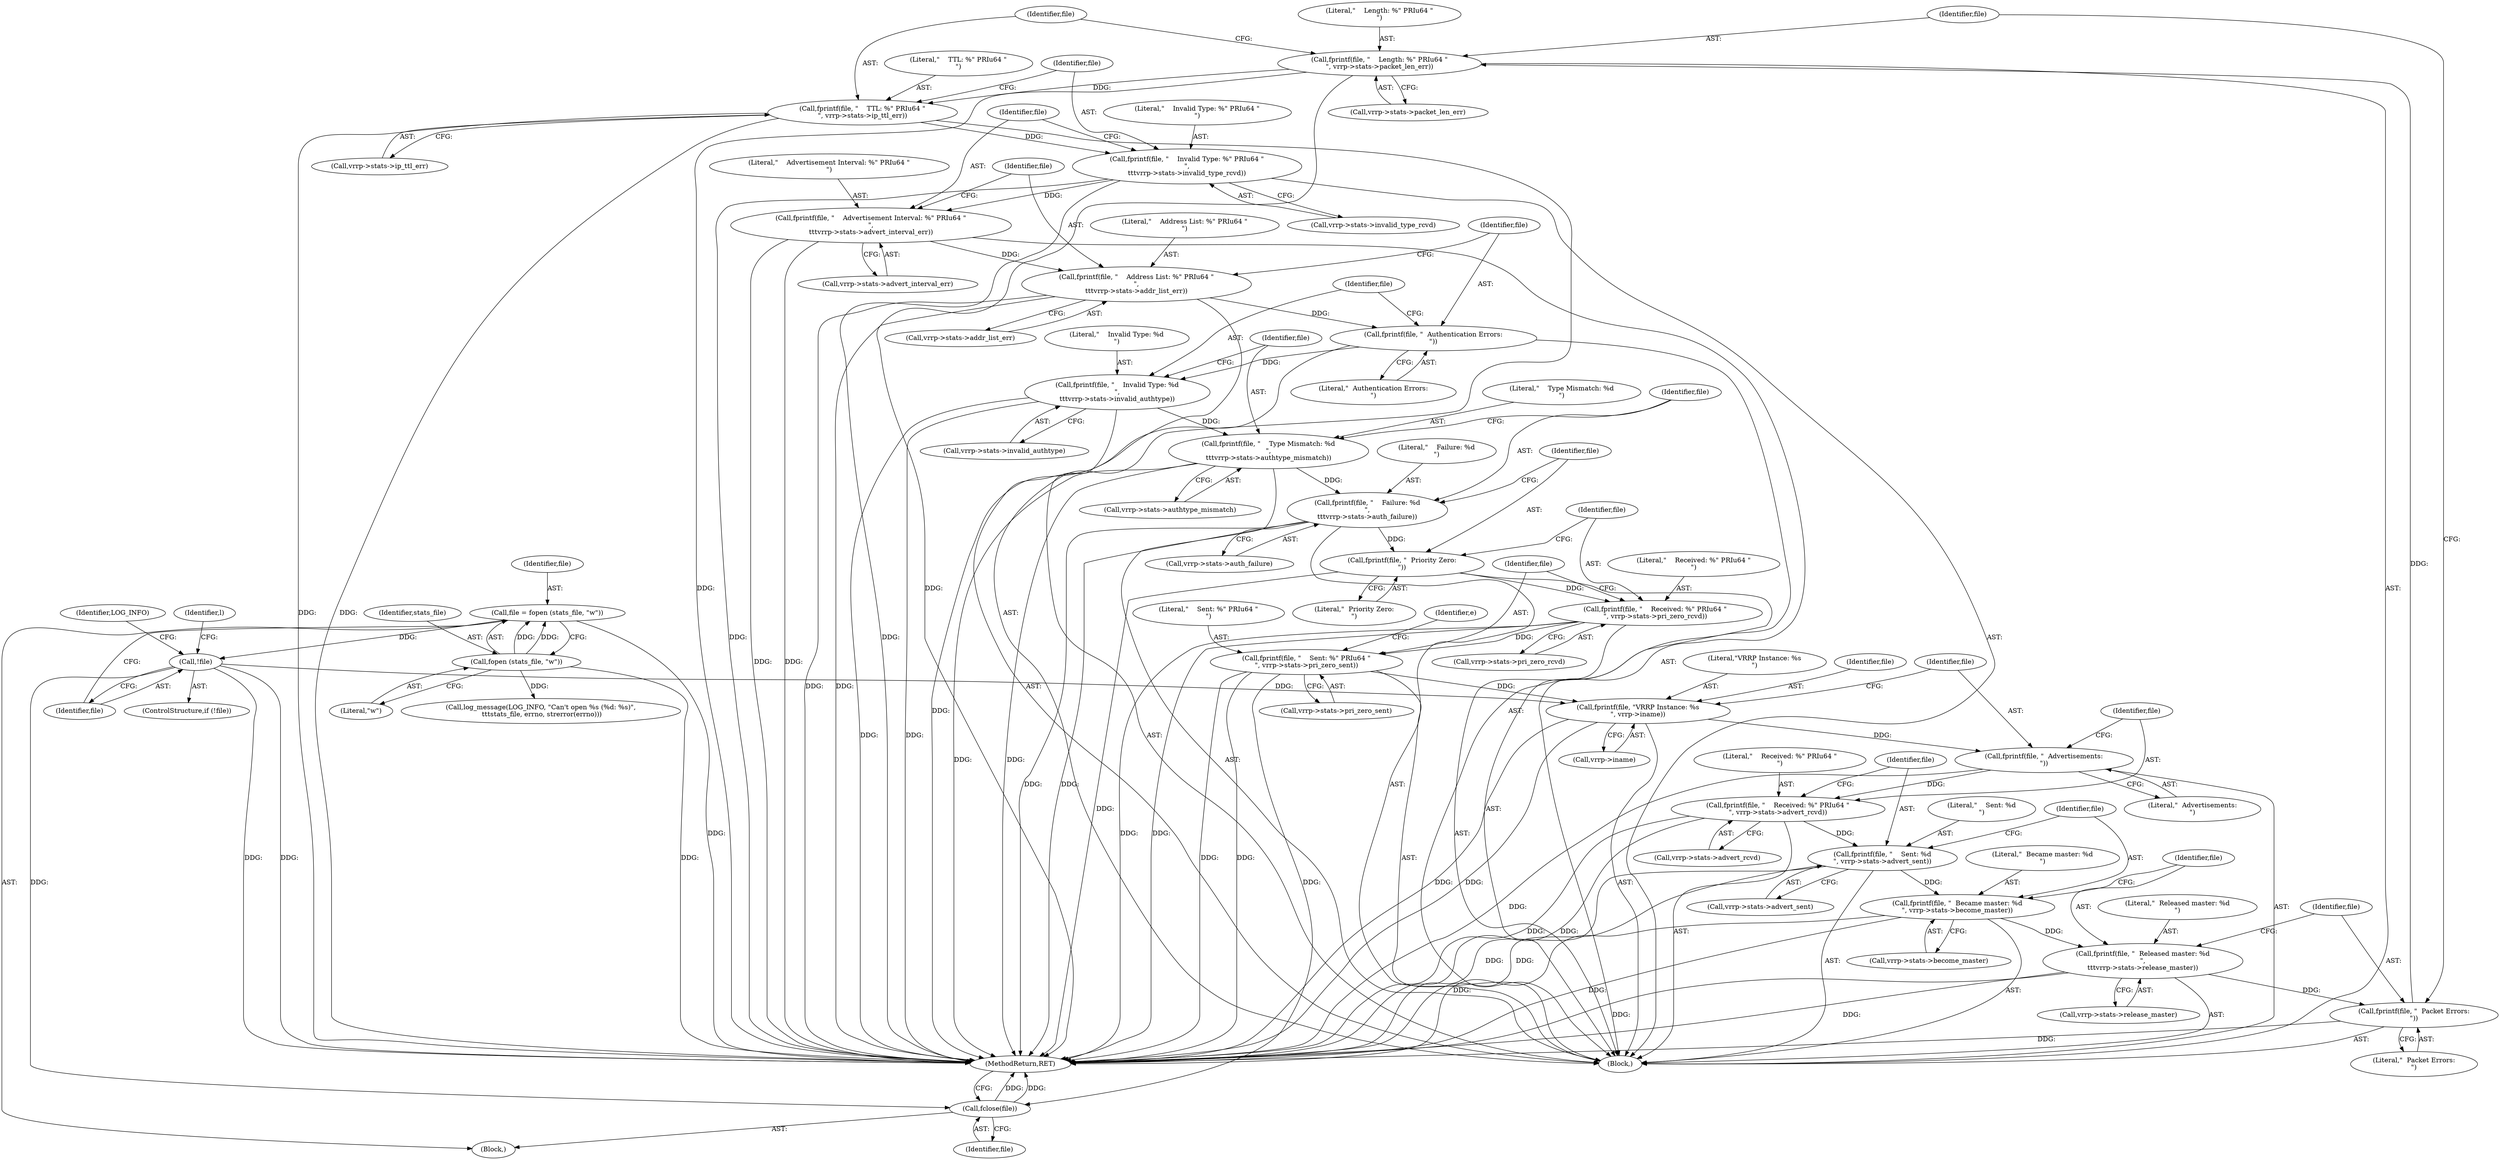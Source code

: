 digraph "0_keepalived_04f2d32871bb3b11d7dc024039952f2fe2750306_6@API" {
"1000186" [label="(Call,fprintf(file, \"    Length: %\" PRIu64 \"\n\", vrrp->stats->packet_len_err))"];
"1000183" [label="(Call,fprintf(file, \"  Packet Errors:\n\"))"];
"1000175" [label="(Call,fprintf(file, \"  Released master: %d\n\",\n\t\t\tvrrp->stats->release_master))"];
"1000167" [label="(Call,fprintf(file, \"  Became master: %d\n\", vrrp->stats->become_master))"];
"1000159" [label="(Call,fprintf(file, \"    Sent: %d\n\", vrrp->stats->advert_sent))"];
"1000151" [label="(Call,fprintf(file, \"    Received: %\" PRIu64 \"\n\", vrrp->stats->advert_rcvd))"];
"1000148" [label="(Call,fprintf(file, \"  Advertisements:\n\"))"];
"1000142" [label="(Call,fprintf(file, \"VRRP Instance: %s\n\", vrrp->iname))"];
"1000264" [label="(Call,fprintf(file, \"    Sent: %\" PRIu64 \"\n\", vrrp->stats->pri_zero_sent))"];
"1000256" [label="(Call,fprintf(file, \"    Received: %\" PRIu64 \"\n\", vrrp->stats->pri_zero_rcvd))"];
"1000253" [label="(Call,fprintf(file, \"  Priority Zero:\n\"))"];
"1000245" [label="(Call,fprintf(file, \"    Failure: %d\n\",\n\t\t\tvrrp->stats->auth_failure))"];
"1000237" [label="(Call,fprintf(file, \"    Type Mismatch: %d\n\",\n\t\t\tvrrp->stats->authtype_mismatch))"];
"1000229" [label="(Call,fprintf(file, \"    Invalid Type: %d\n\",\n\t\t\tvrrp->stats->invalid_authtype))"];
"1000226" [label="(Call,fprintf(file, \"  Authentication Errors:\n\"))"];
"1000218" [label="(Call,fprintf(file, \"    Address List: %\" PRIu64 \"\n\",\n\t\t\tvrrp->stats->addr_list_err))"];
"1000210" [label="(Call,fprintf(file, \"    Advertisement Interval: %\" PRIu64 \"\n\",\n\t\t\tvrrp->stats->advert_interval_err))"];
"1000202" [label="(Call,fprintf(file, \"    Invalid Type: %\" PRIu64 \"\n\",\n\t\t\tvrrp->stats->invalid_type_rcvd))"];
"1000194" [label="(Call,fprintf(file, \"    TTL: %\" PRIu64 \"\n\", vrrp->stats->ip_ttl_err))"];
"1000186" [label="(Call,fprintf(file, \"    Length: %\" PRIu64 \"\n\", vrrp->stats->packet_len_err))"];
"1000110" [label="(Call,!file)"];
"1000104" [label="(Call,file = fopen (stats_file, \"w\"))"];
"1000106" [label="(Call,fopen (stats_file, \"w\"))"];
"1000272" [label="(Call,fclose(file))"];
"1000195" [label="(Identifier,file)"];
"1000204" [label="(Literal,\"    Invalid Type: %\" PRIu64 \"\n\")"];
"1000104" [label="(Call,file = fopen (stats_file, \"w\"))"];
"1000110" [label="(Call,!file)"];
"1000178" [label="(Call,vrrp->stats->release_master)"];
"1000113" [label="(Call,log_message(LOG_INFO, \"Can't open %s (%d: %s)\",\n \t\t\tstats_file, errno, strerror(errno)))"];
"1000105" [label="(Identifier,file)"];
"1000162" [label="(Call,vrrp->stats->advert_sent)"];
"1000248" [label="(Call,vrrp->stats->auth_failure)"];
"1000196" [label="(Literal,\"    TTL: %\" PRIu64 \"\n\")"];
"1000194" [label="(Call,fprintf(file, \"    TTL: %\" PRIu64 \"\n\", vrrp->stats->ip_ttl_err))"];
"1000175" [label="(Call,fprintf(file, \"  Released master: %d\n\",\n\t\t\tvrrp->stats->release_master))"];
"1000219" [label="(Identifier,file)"];
"1000176" [label="(Identifier,file)"];
"1000137" [label="(Block,)"];
"1000150" [label="(Literal,\"  Advertisements:\n\")"];
"1000212" [label="(Literal,\"    Advertisement Interval: %\" PRIu64 \"\n\")"];
"1000253" [label="(Call,fprintf(file, \"  Priority Zero:\n\"))"];
"1000188" [label="(Literal,\"    Length: %\" PRIu64 \"\n\")"];
"1000256" [label="(Call,fprintf(file, \"    Received: %\" PRIu64 \"\n\", vrrp->stats->pri_zero_rcvd))"];
"1000226" [label="(Call,fprintf(file, \"  Authentication Errors:\n\"))"];
"1000154" [label="(Call,vrrp->stats->advert_rcvd)"];
"1000152" [label="(Identifier,file)"];
"1000246" [label="(Identifier,file)"];
"1000240" [label="(Call,vrrp->stats->authtype_mismatch)"];
"1000247" [label="(Literal,\"    Failure: %d\n\")"];
"1000151" [label="(Call,fprintf(file, \"    Received: %\" PRIu64 \"\n\", vrrp->stats->advert_rcvd))"];
"1000148" [label="(Call,fprintf(file, \"  Advertisements:\n\"))"];
"1000107" [label="(Identifier,stats_file)"];
"1000239" [label="(Literal,\"    Type Mismatch: %d\n\")"];
"1000145" [label="(Call,vrrp->iname)"];
"1000177" [label="(Literal,\"  Released master: %d\n\")"];
"1000106" [label="(Call,fopen (stats_file, \"w\"))"];
"1000168" [label="(Identifier,file)"];
"1000220" [label="(Literal,\"    Address List: %\" PRIu64 \"\n\")"];
"1000161" [label="(Literal,\"    Sent: %d\n\")"];
"1000111" [label="(Identifier,file)"];
"1000227" [label="(Identifier,file)"];
"1000273" [label="(Identifier,file)"];
"1000149" [label="(Identifier,file)"];
"1000267" [label="(Call,vrrp->stats->pri_zero_sent)"];
"1000108" [label="(Literal,\"w\")"];
"1000203" [label="(Identifier,file)"];
"1000153" [label="(Literal,\"    Received: %\" PRIu64 \"\n\")"];
"1000228" [label="(Literal,\"  Authentication Errors:\n\")"];
"1000230" [label="(Identifier,file)"];
"1000187" [label="(Identifier,file)"];
"1000232" [label="(Call,vrrp->stats->invalid_authtype)"];
"1000274" [label="(MethodReturn,RET)"];
"1000218" [label="(Call,fprintf(file, \"    Address List: %\" PRIu64 \"\n\",\n\t\t\tvrrp->stats->addr_list_err))"];
"1000221" [label="(Call,vrrp->stats->addr_list_err)"];
"1000245" [label="(Call,fprintf(file, \"    Failure: %d\n\",\n\t\t\tvrrp->stats->auth_failure))"];
"1000266" [label="(Literal,\"    Sent: %\" PRIu64 \"\n\")"];
"1000238" [label="(Identifier,file)"];
"1000136" [label="(Identifier,e)"];
"1000197" [label="(Call,vrrp->stats->ip_ttl_err)"];
"1000144" [label="(Literal,\"VRRP Instance: %s\n\")"];
"1000184" [label="(Identifier,file)"];
"1000264" [label="(Call,fprintf(file, \"    Sent: %\" PRIu64 \"\n\", vrrp->stats->pri_zero_sent))"];
"1000229" [label="(Call,fprintf(file, \"    Invalid Type: %d\n\",\n\t\t\tvrrp->stats->invalid_authtype))"];
"1000272" [label="(Call,fclose(file))"];
"1000143" [label="(Identifier,file)"];
"1000186" [label="(Call,fprintf(file, \"    Length: %\" PRIu64 \"\n\", vrrp->stats->packet_len_err))"];
"1000170" [label="(Call,vrrp->stats->become_master)"];
"1000258" [label="(Literal,\"    Received: %\" PRIu64 \"\n\")"];
"1000160" [label="(Identifier,file)"];
"1000185" [label="(Literal,\"  Packet Errors:\n\")"];
"1000211" [label="(Identifier,file)"];
"1000183" [label="(Call,fprintf(file, \"  Packet Errors:\n\"))"];
"1000255" [label="(Literal,\"  Priority Zero:\n\")"];
"1000114" [label="(Identifier,LOG_INFO)"];
"1000231" [label="(Literal,\"    Invalid Type: %d\n\")"];
"1000265" [label="(Identifier,file)"];
"1000202" [label="(Call,fprintf(file, \"    Invalid Type: %\" PRIu64 \"\n\",\n\t\t\tvrrp->stats->invalid_type_rcvd))"];
"1000169" [label="(Literal,\"  Became master: %d\n\")"];
"1000259" [label="(Call,vrrp->stats->pri_zero_rcvd)"];
"1000205" [label="(Call,vrrp->stats->invalid_type_rcvd)"];
"1000102" [label="(Block,)"];
"1000210" [label="(Call,fprintf(file, \"    Advertisement Interval: %\" PRIu64 \"\n\",\n\t\t\tvrrp->stats->advert_interval_err))"];
"1000237" [label="(Call,fprintf(file, \"    Type Mismatch: %d\n\",\n\t\t\tvrrp->stats->authtype_mismatch))"];
"1000159" [label="(Call,fprintf(file, \"    Sent: %d\n\", vrrp->stats->advert_sent))"];
"1000142" [label="(Call,fprintf(file, \"VRRP Instance: %s\n\", vrrp->iname))"];
"1000213" [label="(Call,vrrp->stats->advert_interval_err)"];
"1000109" [label="(ControlStructure,if (!file))"];
"1000123" [label="(Identifier,l)"];
"1000257" [label="(Identifier,file)"];
"1000254" [label="(Identifier,file)"];
"1000189" [label="(Call,vrrp->stats->packet_len_err)"];
"1000167" [label="(Call,fprintf(file, \"  Became master: %d\n\", vrrp->stats->become_master))"];
"1000186" -> "1000137"  [label="AST: "];
"1000186" -> "1000189"  [label="CFG: "];
"1000187" -> "1000186"  [label="AST: "];
"1000188" -> "1000186"  [label="AST: "];
"1000189" -> "1000186"  [label="AST: "];
"1000195" -> "1000186"  [label="CFG: "];
"1000186" -> "1000274"  [label="DDG: "];
"1000186" -> "1000274"  [label="DDG: "];
"1000183" -> "1000186"  [label="DDG: "];
"1000186" -> "1000194"  [label="DDG: "];
"1000183" -> "1000137"  [label="AST: "];
"1000183" -> "1000185"  [label="CFG: "];
"1000184" -> "1000183"  [label="AST: "];
"1000185" -> "1000183"  [label="AST: "];
"1000187" -> "1000183"  [label="CFG: "];
"1000183" -> "1000274"  [label="DDG: "];
"1000175" -> "1000183"  [label="DDG: "];
"1000175" -> "1000137"  [label="AST: "];
"1000175" -> "1000178"  [label="CFG: "];
"1000176" -> "1000175"  [label="AST: "];
"1000177" -> "1000175"  [label="AST: "];
"1000178" -> "1000175"  [label="AST: "];
"1000184" -> "1000175"  [label="CFG: "];
"1000175" -> "1000274"  [label="DDG: "];
"1000175" -> "1000274"  [label="DDG: "];
"1000167" -> "1000175"  [label="DDG: "];
"1000167" -> "1000137"  [label="AST: "];
"1000167" -> "1000170"  [label="CFG: "];
"1000168" -> "1000167"  [label="AST: "];
"1000169" -> "1000167"  [label="AST: "];
"1000170" -> "1000167"  [label="AST: "];
"1000176" -> "1000167"  [label="CFG: "];
"1000167" -> "1000274"  [label="DDG: "];
"1000167" -> "1000274"  [label="DDG: "];
"1000159" -> "1000167"  [label="DDG: "];
"1000159" -> "1000137"  [label="AST: "];
"1000159" -> "1000162"  [label="CFG: "];
"1000160" -> "1000159"  [label="AST: "];
"1000161" -> "1000159"  [label="AST: "];
"1000162" -> "1000159"  [label="AST: "];
"1000168" -> "1000159"  [label="CFG: "];
"1000159" -> "1000274"  [label="DDG: "];
"1000159" -> "1000274"  [label="DDG: "];
"1000151" -> "1000159"  [label="DDG: "];
"1000151" -> "1000137"  [label="AST: "];
"1000151" -> "1000154"  [label="CFG: "];
"1000152" -> "1000151"  [label="AST: "];
"1000153" -> "1000151"  [label="AST: "];
"1000154" -> "1000151"  [label="AST: "];
"1000160" -> "1000151"  [label="CFG: "];
"1000151" -> "1000274"  [label="DDG: "];
"1000151" -> "1000274"  [label="DDG: "];
"1000148" -> "1000151"  [label="DDG: "];
"1000148" -> "1000137"  [label="AST: "];
"1000148" -> "1000150"  [label="CFG: "];
"1000149" -> "1000148"  [label="AST: "];
"1000150" -> "1000148"  [label="AST: "];
"1000152" -> "1000148"  [label="CFG: "];
"1000148" -> "1000274"  [label="DDG: "];
"1000142" -> "1000148"  [label="DDG: "];
"1000142" -> "1000137"  [label="AST: "];
"1000142" -> "1000145"  [label="CFG: "];
"1000143" -> "1000142"  [label="AST: "];
"1000144" -> "1000142"  [label="AST: "];
"1000145" -> "1000142"  [label="AST: "];
"1000149" -> "1000142"  [label="CFG: "];
"1000142" -> "1000274"  [label="DDG: "];
"1000142" -> "1000274"  [label="DDG: "];
"1000264" -> "1000142"  [label="DDG: "];
"1000110" -> "1000142"  [label="DDG: "];
"1000264" -> "1000137"  [label="AST: "];
"1000264" -> "1000267"  [label="CFG: "];
"1000265" -> "1000264"  [label="AST: "];
"1000266" -> "1000264"  [label="AST: "];
"1000267" -> "1000264"  [label="AST: "];
"1000136" -> "1000264"  [label="CFG: "];
"1000264" -> "1000274"  [label="DDG: "];
"1000264" -> "1000274"  [label="DDG: "];
"1000256" -> "1000264"  [label="DDG: "];
"1000264" -> "1000272"  [label="DDG: "];
"1000256" -> "1000137"  [label="AST: "];
"1000256" -> "1000259"  [label="CFG: "];
"1000257" -> "1000256"  [label="AST: "];
"1000258" -> "1000256"  [label="AST: "];
"1000259" -> "1000256"  [label="AST: "];
"1000265" -> "1000256"  [label="CFG: "];
"1000256" -> "1000274"  [label="DDG: "];
"1000256" -> "1000274"  [label="DDG: "];
"1000253" -> "1000256"  [label="DDG: "];
"1000253" -> "1000137"  [label="AST: "];
"1000253" -> "1000255"  [label="CFG: "];
"1000254" -> "1000253"  [label="AST: "];
"1000255" -> "1000253"  [label="AST: "];
"1000257" -> "1000253"  [label="CFG: "];
"1000253" -> "1000274"  [label="DDG: "];
"1000245" -> "1000253"  [label="DDG: "];
"1000245" -> "1000137"  [label="AST: "];
"1000245" -> "1000248"  [label="CFG: "];
"1000246" -> "1000245"  [label="AST: "];
"1000247" -> "1000245"  [label="AST: "];
"1000248" -> "1000245"  [label="AST: "];
"1000254" -> "1000245"  [label="CFG: "];
"1000245" -> "1000274"  [label="DDG: "];
"1000245" -> "1000274"  [label="DDG: "];
"1000237" -> "1000245"  [label="DDG: "];
"1000237" -> "1000137"  [label="AST: "];
"1000237" -> "1000240"  [label="CFG: "];
"1000238" -> "1000237"  [label="AST: "];
"1000239" -> "1000237"  [label="AST: "];
"1000240" -> "1000237"  [label="AST: "];
"1000246" -> "1000237"  [label="CFG: "];
"1000237" -> "1000274"  [label="DDG: "];
"1000237" -> "1000274"  [label="DDG: "];
"1000229" -> "1000237"  [label="DDG: "];
"1000229" -> "1000137"  [label="AST: "];
"1000229" -> "1000232"  [label="CFG: "];
"1000230" -> "1000229"  [label="AST: "];
"1000231" -> "1000229"  [label="AST: "];
"1000232" -> "1000229"  [label="AST: "];
"1000238" -> "1000229"  [label="CFG: "];
"1000229" -> "1000274"  [label="DDG: "];
"1000229" -> "1000274"  [label="DDG: "];
"1000226" -> "1000229"  [label="DDG: "];
"1000226" -> "1000137"  [label="AST: "];
"1000226" -> "1000228"  [label="CFG: "];
"1000227" -> "1000226"  [label="AST: "];
"1000228" -> "1000226"  [label="AST: "];
"1000230" -> "1000226"  [label="CFG: "];
"1000226" -> "1000274"  [label="DDG: "];
"1000218" -> "1000226"  [label="DDG: "];
"1000218" -> "1000137"  [label="AST: "];
"1000218" -> "1000221"  [label="CFG: "];
"1000219" -> "1000218"  [label="AST: "];
"1000220" -> "1000218"  [label="AST: "];
"1000221" -> "1000218"  [label="AST: "];
"1000227" -> "1000218"  [label="CFG: "];
"1000218" -> "1000274"  [label="DDG: "];
"1000218" -> "1000274"  [label="DDG: "];
"1000210" -> "1000218"  [label="DDG: "];
"1000210" -> "1000137"  [label="AST: "];
"1000210" -> "1000213"  [label="CFG: "];
"1000211" -> "1000210"  [label="AST: "];
"1000212" -> "1000210"  [label="AST: "];
"1000213" -> "1000210"  [label="AST: "];
"1000219" -> "1000210"  [label="CFG: "];
"1000210" -> "1000274"  [label="DDG: "];
"1000210" -> "1000274"  [label="DDG: "];
"1000202" -> "1000210"  [label="DDG: "];
"1000202" -> "1000137"  [label="AST: "];
"1000202" -> "1000205"  [label="CFG: "];
"1000203" -> "1000202"  [label="AST: "];
"1000204" -> "1000202"  [label="AST: "];
"1000205" -> "1000202"  [label="AST: "];
"1000211" -> "1000202"  [label="CFG: "];
"1000202" -> "1000274"  [label="DDG: "];
"1000202" -> "1000274"  [label="DDG: "];
"1000194" -> "1000202"  [label="DDG: "];
"1000194" -> "1000137"  [label="AST: "];
"1000194" -> "1000197"  [label="CFG: "];
"1000195" -> "1000194"  [label="AST: "];
"1000196" -> "1000194"  [label="AST: "];
"1000197" -> "1000194"  [label="AST: "];
"1000203" -> "1000194"  [label="CFG: "];
"1000194" -> "1000274"  [label="DDG: "];
"1000194" -> "1000274"  [label="DDG: "];
"1000110" -> "1000109"  [label="AST: "];
"1000110" -> "1000111"  [label="CFG: "];
"1000111" -> "1000110"  [label="AST: "];
"1000114" -> "1000110"  [label="CFG: "];
"1000123" -> "1000110"  [label="CFG: "];
"1000110" -> "1000274"  [label="DDG: "];
"1000110" -> "1000274"  [label="DDG: "];
"1000104" -> "1000110"  [label="DDG: "];
"1000110" -> "1000272"  [label="DDG: "];
"1000104" -> "1000102"  [label="AST: "];
"1000104" -> "1000106"  [label="CFG: "];
"1000105" -> "1000104"  [label="AST: "];
"1000106" -> "1000104"  [label="AST: "];
"1000111" -> "1000104"  [label="CFG: "];
"1000104" -> "1000274"  [label="DDG: "];
"1000106" -> "1000104"  [label="DDG: "];
"1000106" -> "1000104"  [label="DDG: "];
"1000106" -> "1000108"  [label="CFG: "];
"1000107" -> "1000106"  [label="AST: "];
"1000108" -> "1000106"  [label="AST: "];
"1000106" -> "1000274"  [label="DDG: "];
"1000106" -> "1000113"  [label="DDG: "];
"1000272" -> "1000102"  [label="AST: "];
"1000272" -> "1000273"  [label="CFG: "];
"1000273" -> "1000272"  [label="AST: "];
"1000274" -> "1000272"  [label="CFG: "];
"1000272" -> "1000274"  [label="DDG: "];
"1000272" -> "1000274"  [label="DDG: "];
}
